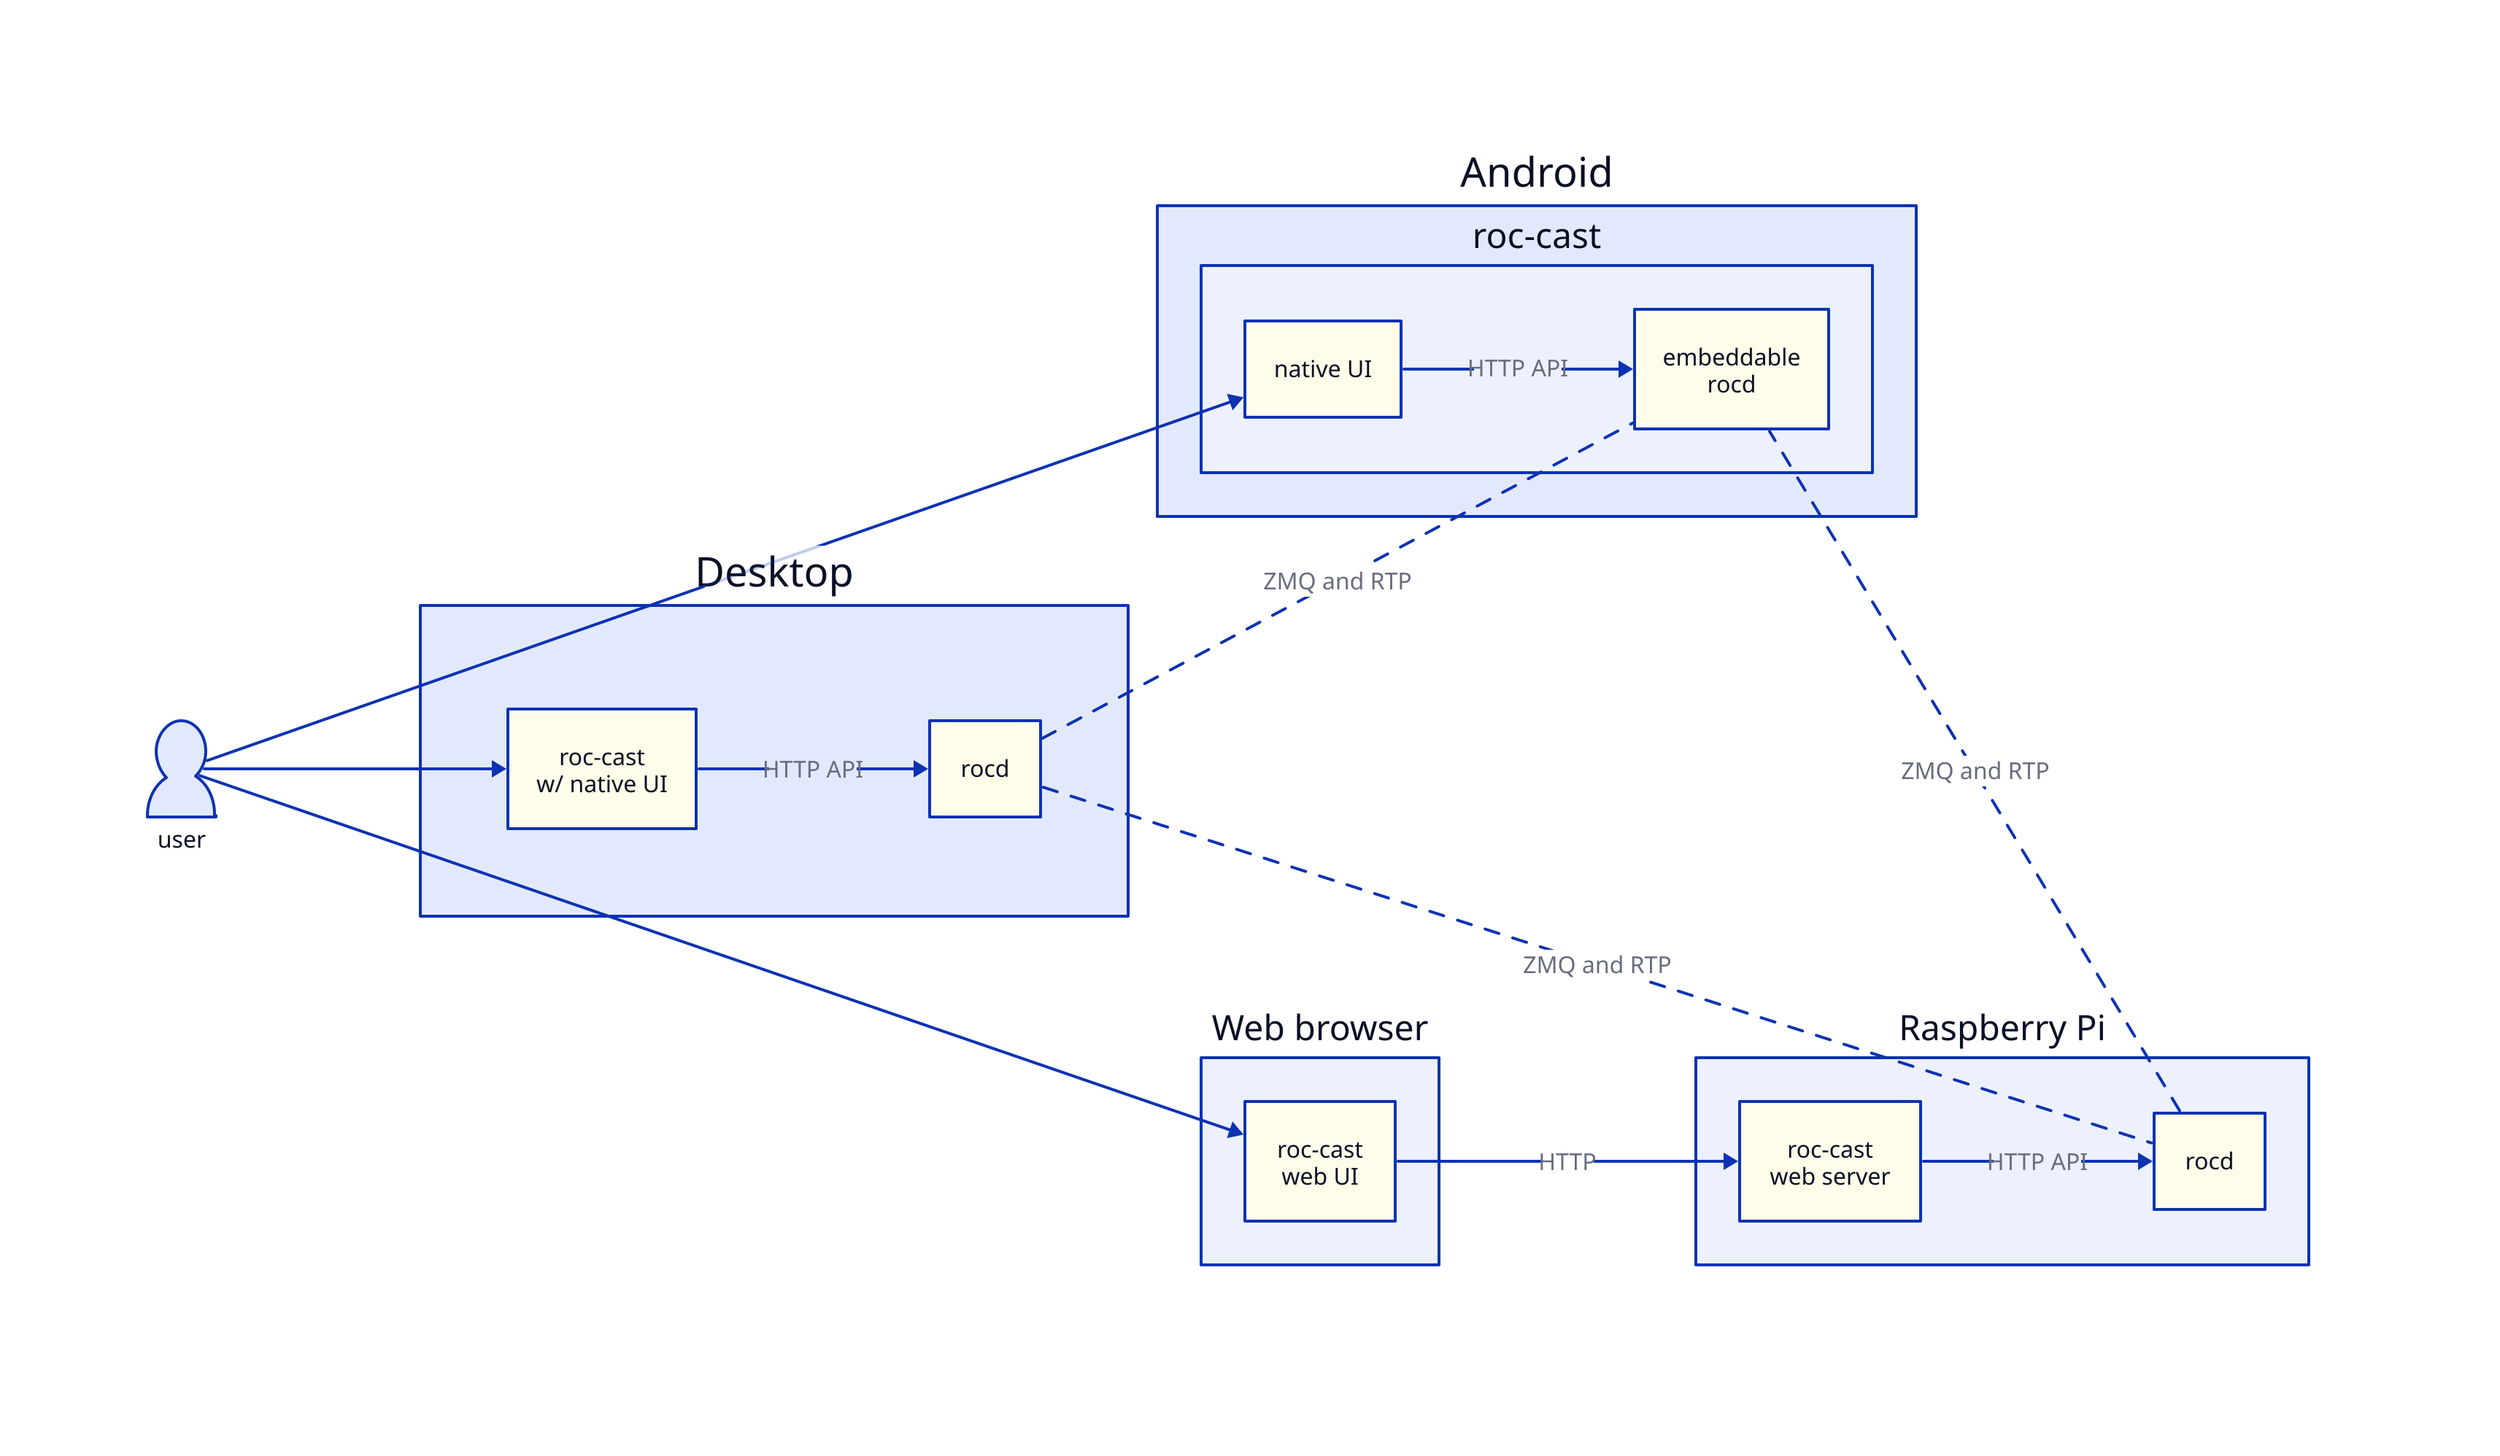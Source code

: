 vars: {
  d2-config: {
    theme-overrides: {
      B6: "#fffce9"
    }
  }
}

direction: right

user.shape: person

user -> desktop.x.roc-cast
user -> android.roc-cast.ui
user -> x.browser.roc-cast

desktop: Desktop {
  direction: right
  x {
    style.opacity: 0.0
    roc-cast: roc-cast\nw/ native UI
    rocd
    roc-cast -> rocd: HTTP API
  }
}

android: Android {
  near: top-right
  direction: right
  roc-cast {
    ui: native UI
    rocd: embeddable\nrocd
  }
  roc-cast.ui -> roc-cast.rocd: HTTP API
}

x {
  near: bottom-right
  direction: right
  style.opacity: 0.0

  browser: Web browser {
    roc-cast: roc-cast\nweb UI
  }

  raspberry: Raspberry Pi {
    roc-cast: roc-cast\nweb server
    rocd
    roc-cast -> rocd: HTTP API
  }
}

x.browser.roc-cast -> x.raspberry.roc-cast: HTTP

desktop.x.rocd -- android.roc-cast.rocd : ZMQ and RTP{
  style.animated: true
}
desktop.x.rocd -- x.raspberry.rocd : ZMQ and RTP{
  style.animated: true
}
x.raspberry.rocd -- android.roc-cast.rocd : ZMQ and RTP{
  style.animated: true
}
